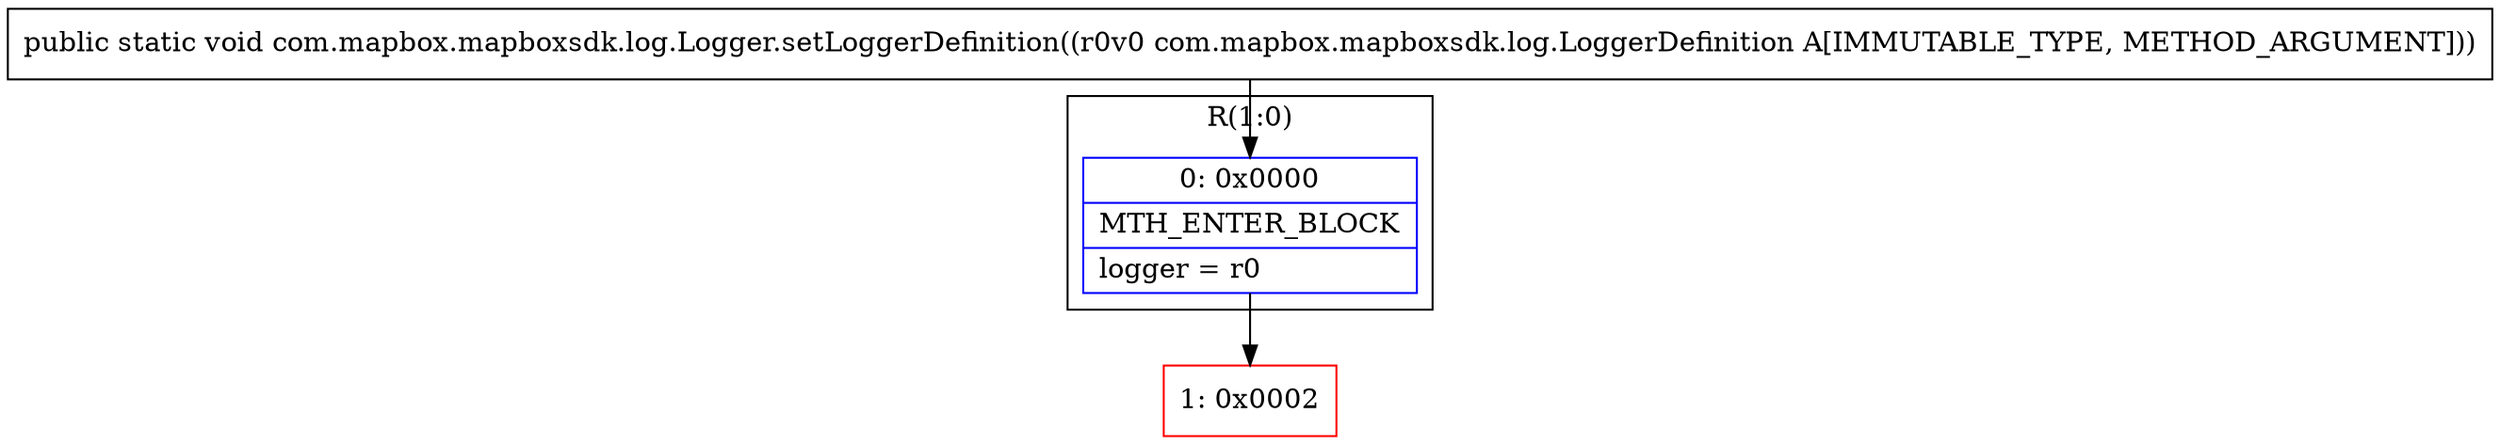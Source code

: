 digraph "CFG forcom.mapbox.mapboxsdk.log.Logger.setLoggerDefinition(Lcom\/mapbox\/mapboxsdk\/log\/LoggerDefinition;)V" {
subgraph cluster_Region_839869106 {
label = "R(1:0)";
node [shape=record,color=blue];
Node_0 [shape=record,label="{0\:\ 0x0000|MTH_ENTER_BLOCK\l|logger = r0\l}"];
}
Node_1 [shape=record,color=red,label="{1\:\ 0x0002}"];
MethodNode[shape=record,label="{public static void com.mapbox.mapboxsdk.log.Logger.setLoggerDefinition((r0v0 com.mapbox.mapboxsdk.log.LoggerDefinition A[IMMUTABLE_TYPE, METHOD_ARGUMENT])) }"];
MethodNode -> Node_0;
Node_0 -> Node_1;
}

